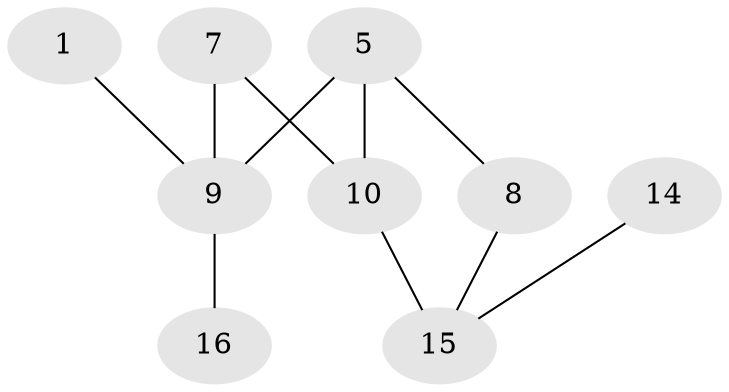 // original degree distribution, {3: 0.20754716981132076, 2: 0.2830188679245283, 1: 0.33962264150943394, 5: 0.018867924528301886, 0: 0.07547169811320754, 4: 0.07547169811320754}
// Generated by graph-tools (version 1.1) at 2025/35/03/04/25 23:35:43]
// undirected, 9 vertices, 10 edges
graph export_dot {
  node [color=gray90,style=filled];
  1;
  5;
  7;
  8;
  9;
  10;
  14;
  15;
  16;
  1 -- 9 [weight=1.0];
  5 -- 8 [weight=1.0];
  5 -- 9 [weight=2.0];
  5 -- 10 [weight=2.0];
  7 -- 9 [weight=1.0];
  7 -- 10 [weight=1.0];
  8 -- 15 [weight=1.0];
  9 -- 16 [weight=1.0];
  10 -- 15 [weight=2.0];
  14 -- 15 [weight=1.0];
}
